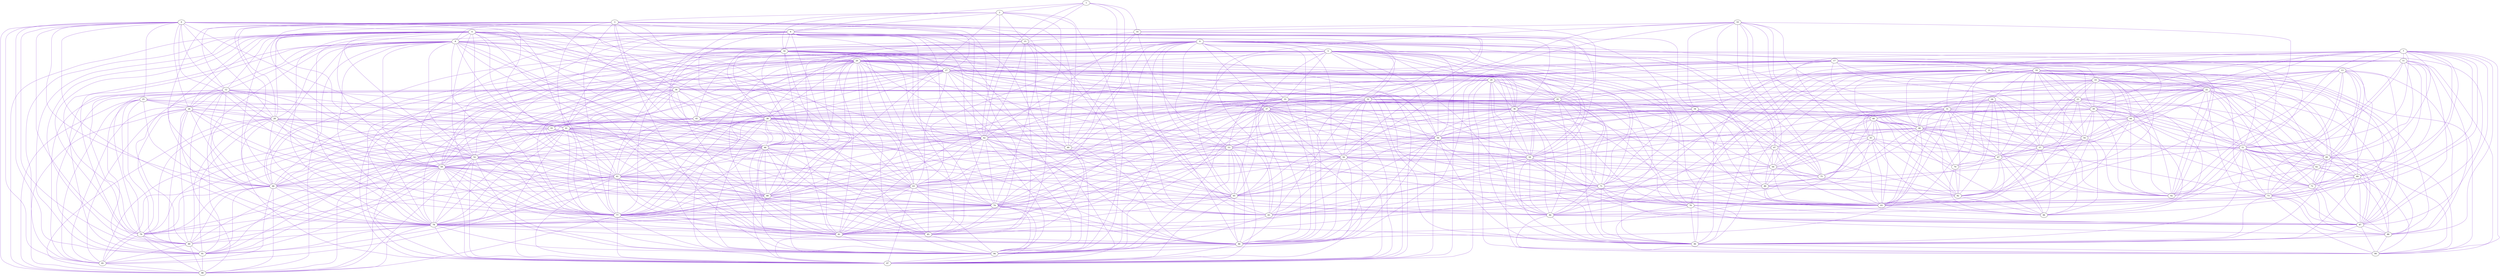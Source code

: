 digraph grafoGeografico_n_100_r_3 {
edge [dir=none, color=purple3]
0;
1;
2;
3;
4;
5;
6;
7;
8;
9;
10;
11;
12;
13;
14;
15;
16;
17;
18;
19;
20;
21;
22;
23;
24;
25;
26;
27;
28;
29;
30;
31;
32;
33;
34;
35;
36;
37;
38;
39;
40;
41;
42;
43;
44;
45;
46;
47;
48;
49;
50;
51;
52;
53;
54;
55;
56;
57;
58;
59;
60;
61;
62;
63;
64;
65;
66;
67;
68;
69;
70;
71;
72;
73;
74;
75;
76;
77;
78;
79;
80;
81;
82;
83;
84;
85;
86;
87;
88;
89;
90;
91;
92;
93;
94;
95;
96;
97;
98;
99;
0 -> 4;
0 -> 12;
0 -> 25;
0 -> 26;
0 -> 27;
0 -> 28;
0 -> 30;
0 -> 35;
0 -> 45;
0 -> 55;
0 -> 59;
0 -> 61;
0 -> 66;
0 -> 77;
0 -> 78;
0 -> 79;
0 -> 89;
0 -> 91;
0 -> 95;
0 -> 98;
1 -> 2;
1 -> 6;
1 -> 14;
1 -> 15;
1 -> 42;
1 -> 49;
1 -> 83;
2 -> 3;
2 -> 6;
2 -> 15;
2 -> 16;
2 -> 42;
2 -> 46;
2 -> 49;
2 -> 68;
2 -> 85;
2 -> 94;
3 -> 6;
3 -> 8;
3 -> 12;
3 -> 15;
3 -> 16;
3 -> 28;
3 -> 41;
3 -> 42;
3 -> 46;
3 -> 49;
3 -> 52;
3 -> 59;
3 -> 66;
3 -> 68;
3 -> 74;
3 -> 77;
3 -> 78;
3 -> 85;
3 -> 94;
4 -> 5;
4 -> 8;
4 -> 12;
4 -> 16;
4 -> 20;
4 -> 26;
4 -> 27;
4 -> 28;
4 -> 30;
4 -> 35;
4 -> 36;
4 -> 38;
4 -> 41;
4 -> 46;
4 -> 52;
4 -> 58;
4 -> 59;
4 -> 61;
4 -> 63;
4 -> 66;
4 -> 71;
4 -> 77;
4 -> 78;
4 -> 79;
4 -> 81;
4 -> 86;
4 -> 89;
4 -> 91;
4 -> 95;
4 -> 97;
4 -> 98;
5 -> 20;
5 -> 21;
5 -> 27;
5 -> 29;
5 -> 30;
5 -> 33;
5 -> 35;
5 -> 36;
5 -> 38;
5 -> 45;
5 -> 50;
5 -> 51;
5 -> 55;
5 -> 58;
5 -> 61;
5 -> 65;
5 -> 71;
5 -> 76;
5 -> 77;
5 -> 81;
5 -> 84;
5 -> 86;
5 -> 87;
5 -> 90;
5 -> 97;
6 -> 8;
6 -> 15;
6 -> 16;
6 -> 41;
6 -> 42;
6 -> 46;
6 -> 49;
6 -> 52;
6 -> 59;
6 -> 68;
6 -> 74;
6 -> 78;
6 -> 85;
6 -> 94;
7 -> 11;
7 -> 13;
7 -> 17;
7 -> 19;
7 -> 21;
7 -> 22;
7 -> 39;
7 -> 44;
7 -> 51;
7 -> 60;
7 -> 62;
7 -> 69;
7 -> 72;
7 -> 73;
7 -> 87;
7 -> 88;
7 -> 90;
7 -> 92;
7 -> 99;
8 -> 12;
8 -> 16;
8 -> 26;
8 -> 28;
8 -> 38;
8 -> 41;
8 -> 42;
8 -> 46;
8 -> 52;
8 -> 59;
8 -> 63;
8 -> 66;
8 -> 68;
8 -> 77;
8 -> 78;
8 -> 79;
8 -> 85;
8 -> 89;
8 -> 91;
8 -> 94;
8 -> 98;
9 -> 16;
9 -> 17;
9 -> 20;
9 -> 32;
9 -> 33;
9 -> 37;
9 -> 38;
9 -> 42;
9 -> 46;
9 -> 47;
9 -> 48;
9 -> 50;
9 -> 53;
9 -> 56;
9 -> 63;
9 -> 64;
9 -> 65;
9 -> 74;
9 -> 75;
9 -> 77;
9 -> 81;
9 -> 83;
9 -> 86;
9 -> 93;
9 -> 94;
9 -> 97;
10 -> 14;
10 -> 31;
10 -> 32;
10 -> 34;
10 -> 40;
10 -> 43;
10 -> 47;
10 -> 56;
10 -> 64;
10 -> 75;
10 -> 80;
10 -> 82;
10 -> 83;
11 -> 21;
11 -> 36;
11 -> 51;
11 -> 60;
11 -> 69;
11 -> 72;
11 -> 73;
11 -> 76;
11 -> 84;
11 -> 87;
11 -> 88;
11 -> 90;
11 -> 99;
12 -> 25;
12 -> 26;
12 -> 28;
12 -> 41;
12 -> 52;
12 -> 59;
12 -> 66;
12 -> 68;
12 -> 77;
12 -> 78;
12 -> 79;
12 -> 89;
12 -> 91;
12 -> 98;
13 -> 19;
13 -> 22;
13 -> 23;
13 -> 39;
13 -> 44;
13 -> 51;
13 -> 60;
13 -> 62;
13 -> 69;
13 -> 72;
13 -> 73;
13 -> 88;
13 -> 92;
14 -> 15;
14 -> 32;
14 -> 34;
14 -> 42;
14 -> 49;
14 -> 56;
14 -> 83;
15 -> 16;
15 -> 42;
15 -> 46;
15 -> 49;
15 -> 68;
15 -> 83;
15 -> 85;
15 -> 94;
16 -> 20;
16 -> 32;
16 -> 37;
16 -> 38;
16 -> 41;
16 -> 42;
16 -> 46;
16 -> 52;
16 -> 56;
16 -> 59;
16 -> 63;
16 -> 66;
16 -> 68;
16 -> 74;
16 -> 77;
16 -> 78;
16 -> 81;
16 -> 85;
16 -> 86;
16 -> 94;
16 -> 97;
17 -> 18;
17 -> 19;
17 -> 22;
17 -> 23;
17 -> 33;
17 -> 37;
17 -> 39;
17 -> 44;
17 -> 48;
17 -> 50;
17 -> 51;
17 -> 53;
17 -> 54;
17 -> 57;
17 -> 60;
17 -> 65;
17 -> 81;
17 -> 86;
17 -> 92;
17 -> 93;
17 -> 97;
18 -> 19;
18 -> 22;
18 -> 23;
18 -> 24;
18 -> 31;
18 -> 39;
18 -> 40;
18 -> 44;
18 -> 48;
18 -> 54;
18 -> 57;
18 -> 67;
18 -> 70;
18 -> 82;
18 -> 92;
18 -> 93;
18 -> 96;
19 -> 22;
19 -> 23;
19 -> 33;
19 -> 39;
19 -> 44;
19 -> 48;
19 -> 50;
19 -> 54;
19 -> 57;
19 -> 60;
19 -> 62;
19 -> 67;
19 -> 72;
19 -> 92;
19 -> 93;
20 -> 27;
20 -> 30;
20 -> 33;
20 -> 35;
20 -> 36;
20 -> 37;
20 -> 38;
20 -> 41;
20 -> 46;
20 -> 50;
20 -> 52;
20 -> 53;
20 -> 58;
20 -> 59;
20 -> 61;
20 -> 63;
20 -> 65;
20 -> 66;
20 -> 71;
20 -> 74;
20 -> 77;
20 -> 78;
20 -> 81;
20 -> 86;
20 -> 94;
20 -> 97;
21 -> 29;
21 -> 35;
21 -> 36;
21 -> 51;
21 -> 58;
21 -> 60;
21 -> 69;
21 -> 71;
21 -> 72;
21 -> 73;
21 -> 76;
21 -> 84;
21 -> 87;
21 -> 88;
21 -> 90;
21 -> 99;
22 -> 23;
22 -> 33;
22 -> 39;
22 -> 44;
22 -> 48;
22 -> 50;
22 -> 51;
22 -> 54;
22 -> 57;
22 -> 60;
22 -> 62;
22 -> 65;
22 -> 69;
22 -> 72;
22 -> 73;
22 -> 87;
22 -> 92;
23 -> 31;
23 -> 39;
23 -> 44;
23 -> 48;
23 -> 50;
23 -> 54;
23 -> 57;
23 -> 60;
23 -> 67;
23 -> 92;
23 -> 93;
23 -> 96;
24 -> 31;
24 -> 40;
24 -> 43;
24 -> 54;
24 -> 57;
24 -> 67;
24 -> 70;
24 -> 82;
24 -> 96;
25 -> 26;
25 -> 28;
25 -> 45;
25 -> 55;
25 -> 66;
25 -> 79;
25 -> 89;
25 -> 91;
25 -> 95;
25 -> 98;
26 -> 28;
26 -> 41;
26 -> 52;
26 -> 59;
26 -> 66;
26 -> 77;
26 -> 78;
26 -> 79;
26 -> 89;
26 -> 91;
26 -> 95;
26 -> 98;
27 -> 29;
27 -> 30;
27 -> 33;
27 -> 35;
27 -> 36;
27 -> 38;
27 -> 45;
27 -> 50;
27 -> 53;
27 -> 55;
27 -> 58;
27 -> 59;
27 -> 61;
27 -> 63;
27 -> 65;
27 -> 66;
27 -> 71;
27 -> 77;
27 -> 78;
27 -> 81;
27 -> 84;
27 -> 86;
27 -> 90;
27 -> 97;
28 -> 41;
28 -> 46;
28 -> 52;
28 -> 59;
28 -> 66;
28 -> 68;
28 -> 77;
28 -> 78;
28 -> 79;
28 -> 85;
28 -> 89;
28 -> 91;
28 -> 98;
29 -> 30;
29 -> 35;
29 -> 36;
29 -> 45;
29 -> 55;
29 -> 58;
29 -> 61;
29 -> 71;
29 -> 76;
29 -> 84;
29 -> 87;
29 -> 90;
29 -> 99;
30 -> 35;
30 -> 36;
30 -> 38;
30 -> 45;
30 -> 55;
30 -> 58;
30 -> 59;
30 -> 61;
30 -> 66;
30 -> 71;
30 -> 77;
30 -> 78;
30 -> 79;
30 -> 81;
30 -> 84;
30 -> 90;
30 -> 91;
30 -> 95;
31 -> 40;
31 -> 43;
31 -> 44;
31 -> 47;
31 -> 48;
31 -> 54;
31 -> 57;
31 -> 64;
31 -> 67;
31 -> 70;
31 -> 75;
31 -> 80;
31 -> 82;
31 -> 93;
31 -> 96;
32 -> 34;
32 -> 37;
32 -> 42;
32 -> 46;
32 -> 47;
32 -> 53;
32 -> 56;
32 -> 63;
32 -> 64;
32 -> 74;
32 -> 75;
32 -> 80;
32 -> 83;
32 -> 86;
32 -> 93;
32 -> 94;
32 -> 97;
33 -> 36;
33 -> 37;
33 -> 38;
33 -> 39;
33 -> 48;
33 -> 50;
33 -> 51;
33 -> 53;
33 -> 63;
33 -> 65;
33 -> 74;
33 -> 77;
33 -> 81;
33 -> 86;
33 -> 93;
33 -> 97;
34 -> 40;
34 -> 42;
34 -> 47;
34 -> 49;
34 -> 56;
34 -> 64;
34 -> 75;
34 -> 80;
34 -> 83;
35 -> 36;
35 -> 45;
35 -> 51;
35 -> 55;
35 -> 58;
35 -> 61;
35 -> 71;
35 -> 76;
35 -> 84;
35 -> 87;
35 -> 90;
35 -> 95;
36 -> 38;
36 -> 45;
36 -> 50;
36 -> 51;
36 -> 58;
36 -> 61;
36 -> 65;
36 -> 71;
36 -> 73;
36 -> 76;
36 -> 81;
36 -> 84;
36 -> 86;
36 -> 87;
36 -> 90;
36 -> 99;
37 -> 38;
37 -> 42;
37 -> 47;
37 -> 48;
37 -> 50;
37 -> 53;
37 -> 56;
37 -> 63;
37 -> 64;
37 -> 65;
37 -> 74;
37 -> 75;
37 -> 77;
37 -> 81;
37 -> 86;
37 -> 93;
37 -> 94;
37 -> 97;
38 -> 41;
38 -> 46;
38 -> 50;
38 -> 52;
38 -> 53;
38 -> 58;
38 -> 59;
38 -> 61;
38 -> 63;
38 -> 65;
38 -> 66;
38 -> 74;
38 -> 77;
38 -> 78;
38 -> 81;
38 -> 86;
38 -> 94;
38 -> 97;
39 -> 44;
39 -> 48;
39 -> 50;
39 -> 51;
39 -> 53;
39 -> 54;
39 -> 57;
39 -> 60;
39 -> 62;
39 -> 65;
39 -> 72;
39 -> 86;
39 -> 92;
39 -> 93;
40 -> 43;
40 -> 47;
40 -> 48;
40 -> 57;
40 -> 64;
40 -> 67;
40 -> 70;
40 -> 75;
40 -> 80;
40 -> 82;
40 -> 93;
40 -> 96;
41 -> 42;
41 -> 46;
41 -> 52;
41 -> 59;
41 -> 63;
41 -> 66;
41 -> 68;
41 -> 74;
41 -> 77;
41 -> 78;
41 -> 81;
41 -> 85;
41 -> 89;
41 -> 91;
41 -> 94;
41 -> 97;
41 -> 98;
42 -> 46;
42 -> 49;
42 -> 52;
42 -> 56;
42 -> 59;
42 -> 63;
42 -> 68;
42 -> 74;
42 -> 77;
42 -> 78;
42 -> 83;
42 -> 85;
42 -> 94;
42 -> 97;
43 -> 47;
43 -> 64;
43 -> 67;
43 -> 70;
43 -> 75;
43 -> 80;
43 -> 82;
43 -> 93;
43 -> 96;
44 -> 48;
44 -> 50;
44 -> 54;
44 -> 57;
44 -> 60;
44 -> 67;
44 -> 72;
44 -> 92;
44 -> 93;
44 -> 96;
45 -> 55;
45 -> 58;
45 -> 61;
45 -> 71;
45 -> 79;
45 -> 84;
45 -> 95;
46 -> 52;
46 -> 56;
46 -> 59;
46 -> 63;
46 -> 66;
46 -> 68;
46 -> 74;
46 -> 77;
46 -> 78;
46 -> 81;
46 -> 85;
46 -> 94;
46 -> 97;
47 -> 56;
47 -> 64;
47 -> 75;
47 -> 80;
47 -> 82;
47 -> 83;
47 -> 93;
48 -> 50;
48 -> 53;
48 -> 54;
48 -> 57;
48 -> 64;
48 -> 65;
48 -> 67;
48 -> 75;
48 -> 82;
48 -> 86;
48 -> 92;
48 -> 93;
49 -> 68;
49 -> 83;
49 -> 85;
49 -> 94;
50 -> 51;
50 -> 53;
50 -> 63;
50 -> 65;
50 -> 81;
50 -> 86;
50 -> 87;
50 -> 90;
50 -> 93;
50 -> 97;
51 -> 58;
51 -> 60;
51 -> 62;
51 -> 69;
51 -> 71;
51 -> 72;
51 -> 73;
51 -> 76;
51 -> 84;
51 -> 87;
51 -> 88;
51 -> 90;
51 -> 99;
52 -> 59;
52 -> 63;
52 -> 66;
52 -> 68;
52 -> 74;
52 -> 77;
52 -> 78;
52 -> 85;
52 -> 89;
52 -> 91;
52 -> 94;
52 -> 97;
52 -> 98;
53 -> 56;
53 -> 63;
53 -> 65;
53 -> 74;
53 -> 77;
53 -> 81;
53 -> 86;
53 -> 93;
53 -> 94;
53 -> 97;
54 -> 57;
54 -> 67;
54 -> 82;
54 -> 92;
54 -> 93;
54 -> 96;
55 -> 58;
55 -> 61;
55 -> 71;
55 -> 79;
55 -> 84;
55 -> 91;
55 -> 95;
56 -> 63;
56 -> 64;
56 -> 65;
56 -> 74;
56 -> 75;
56 -> 80;
56 -> 83;
56 -> 86;
56 -> 93;
56 -> 94;
56 -> 97;
57 -> 67;
57 -> 70;
57 -> 82;
57 -> 92;
57 -> 93;
57 -> 96;
58 -> 61;
58 -> 71;
58 -> 76;
58 -> 81;
58 -> 84;
58 -> 87;
58 -> 90;
59 -> 61;
59 -> 63;
59 -> 66;
59 -> 68;
59 -> 74;
59 -> 77;
59 -> 78;
59 -> 79;
59 -> 81;
59 -> 85;
59 -> 89;
59 -> 91;
59 -> 94;
59 -> 97;
59 -> 98;
60 -> 62;
60 -> 69;
60 -> 72;
60 -> 73;
60 -> 87;
60 -> 88;
60 -> 90;
60 -> 92;
60 -> 99;
61 -> 63;
61 -> 66;
61 -> 71;
61 -> 77;
61 -> 78;
61 -> 79;
61 -> 81;
61 -> 84;
61 -> 86;
61 -> 90;
61 -> 91;
61 -> 95;
61 -> 97;
62 -> 69;
62 -> 72;
62 -> 73;
62 -> 88;
62 -> 92;
63 -> 65;
63 -> 68;
63 -> 74;
63 -> 77;
63 -> 78;
63 -> 81;
63 -> 86;
63 -> 94;
63 -> 97;
64 -> 75;
64 -> 80;
64 -> 82;
64 -> 83;
64 -> 93;
65 -> 74;
65 -> 77;
65 -> 81;
65 -> 86;
65 -> 93;
65 -> 97;
66 -> 68;
66 -> 77;
66 -> 78;
66 -> 79;
66 -> 89;
66 -> 91;
66 -> 95;
66 -> 98;
67 -> 70;
67 -> 80;
67 -> 82;
67 -> 92;
67 -> 93;
67 -> 96;
68 -> 74;
68 -> 77;
68 -> 78;
68 -> 85;
68 -> 94;
69 -> 72;
69 -> 73;
69 -> 76;
69 -> 87;
69 -> 88;
69 -> 90;
69 -> 99;
70 -> 82;
70 -> 96;
71 -> 73;
71 -> 76;
71 -> 81;
71 -> 84;
71 -> 87;
71 -> 90;
72 -> 73;
72 -> 87;
72 -> 88;
72 -> 92;
73 -> 76;
73 -> 84;
73 -> 87;
73 -> 88;
73 -> 90;
73 -> 99;
74 -> 77;
74 -> 78;
74 -> 81;
74 -> 83;
74 -> 85;
74 -> 86;
74 -> 94;
74 -> 97;
75 -> 80;
75 -> 82;
75 -> 83;
75 -> 93;
76 -> 84;
76 -> 87;
76 -> 88;
76 -> 90;
76 -> 99;
77 -> 78;
77 -> 81;
77 -> 86;
77 -> 94;
77 -> 97;
77 -> 98;
78 -> 79;
78 -> 81;
78 -> 85;
78 -> 86;
78 -> 89;
78 -> 91;
78 -> 94;
78 -> 97;
78 -> 98;
79 -> 89;
79 -> 91;
79 -> 95;
79 -> 98;
80 -> 82;
80 -> 83;
80 -> 93;
80 -> 96;
81 -> 86;
81 -> 94;
81 -> 97;
82 -> 93;
82 -> 96;
83 -> 94;
84 -> 87;
84 -> 90;
84 -> 99;
85 -> 94;
86 -> 94;
86 -> 97;
87 -> 88;
87 -> 90;
87 -> 99;
88 -> 90;
88 -> 99;
89 -> 91;
89 -> 95;
89 -> 98;
90 -> 99;
91 -> 95;
91 -> 98;
93 -> 96;
94 -> 97;
95 -> 98;
}